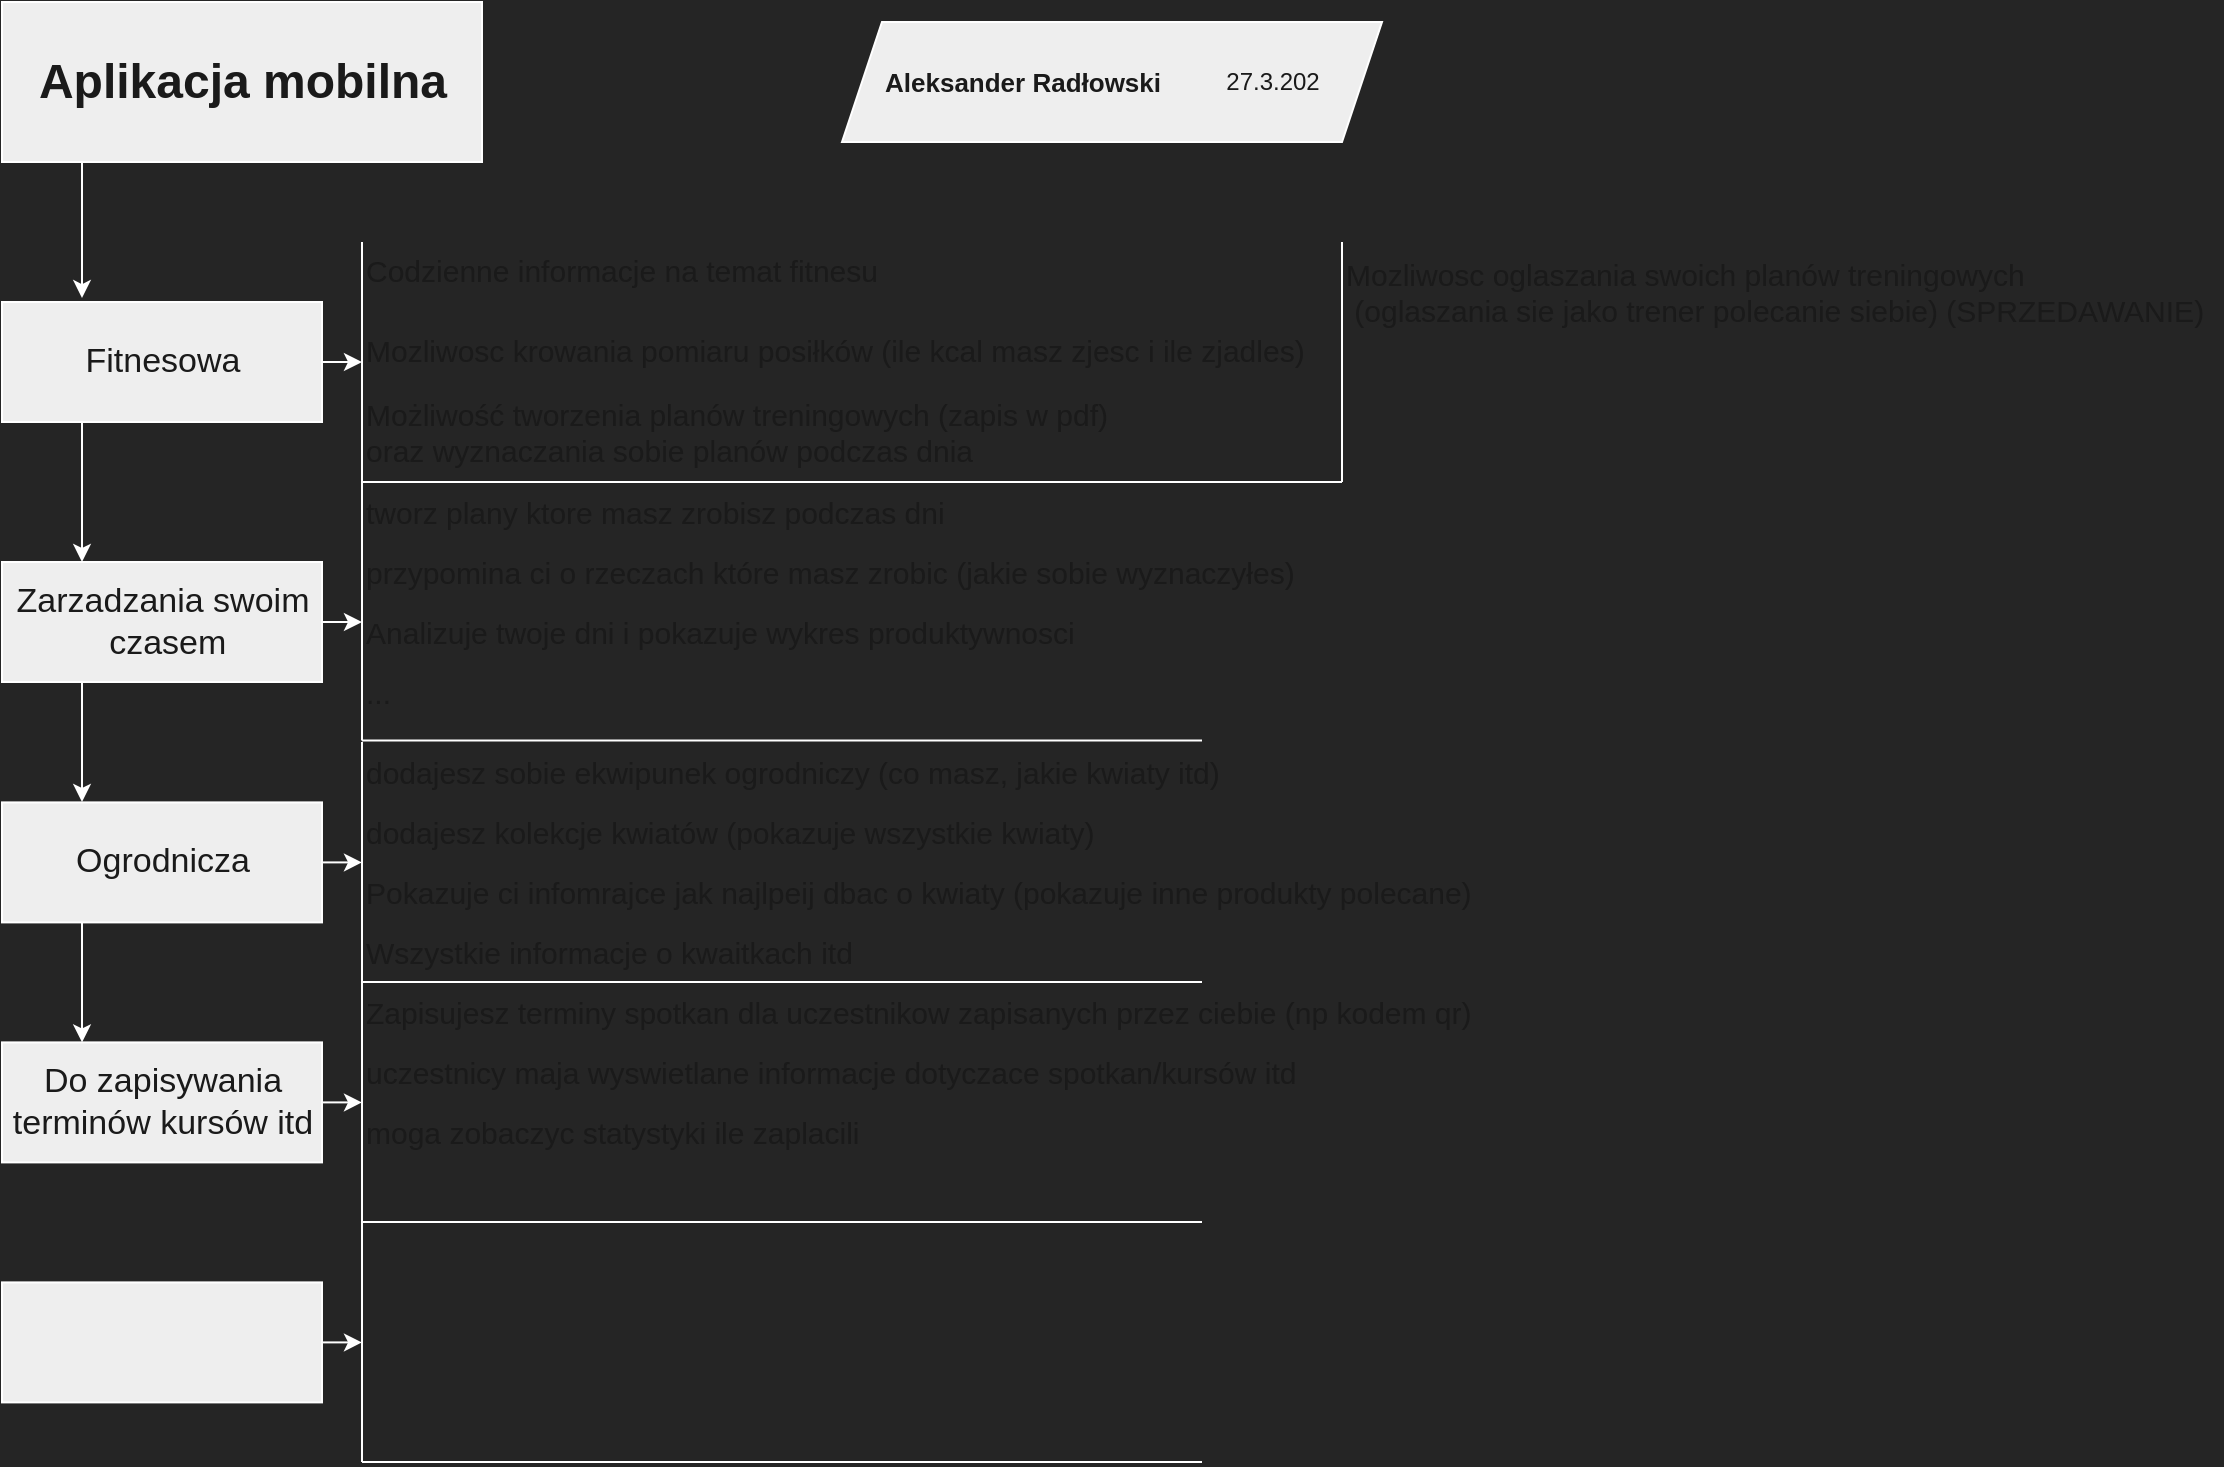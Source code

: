 <mxfile version="24.2.0" type="device" pages="2">
  <diagram name="Strona-1" id="dwQZh6Kcp4S1ruUsiftp">
    <mxGraphModel dx="1434" dy="782" grid="1" gridSize="10" guides="1" tooltips="1" connect="1" arrows="1" fold="1" page="1" pageScale="1" pageWidth="1169" pageHeight="827" background="#252525" math="0" shadow="0">
      <root>
        <mxCell id="0" />
        <mxCell id="1" parent="0" />
        <mxCell id="RlpB7pjlYnKg1O66X8oH-5" style="edgeStyle=orthogonalEdgeStyle;rounded=0;orthogonalLoop=1;jettySize=auto;html=1;entryX=0.375;entryY=-0.033;entryDx=0;entryDy=0;exitX=0.25;exitY=1;exitDx=0;exitDy=0;entryPerimeter=0;labelBackgroundColor=none;fontColor=default;strokeColor=#FFFFFF;" parent="1" edge="1">
          <mxGeometry relative="1" as="geometry">
            <mxPoint x="80" y="120" as="sourcePoint" />
            <mxPoint x="80" y="188.02" as="targetPoint" />
          </mxGeometry>
        </mxCell>
        <mxCell id="RlpB7pjlYnKg1O66X8oH-1" value="" style="whiteSpace=wrap;html=1;labelBackgroundColor=none;fillColor=#EEEEEE;strokeColor=#FFFFFF;fontColor=#1A1A1A;" parent="1" vertex="1">
          <mxGeometry x="40" y="40" width="240" height="80" as="geometry" />
        </mxCell>
        <mxCell id="RlpB7pjlYnKg1O66X8oH-3" value="Aplikacja mobilna" style="text;align=center;verticalAlign=middle;resizable=0;points=[];autosize=1;strokeColor=none;fillColor=none;horizontal=1;fontStyle=1;labelBackgroundColor=none;html=1;fontSize=24;fontColor=#1A1A1A;" parent="1" vertex="1">
          <mxGeometry x="45" y="60" width="230" height="40" as="geometry" />
        </mxCell>
        <mxCell id="RlpB7pjlYnKg1O66X8oH-26" value="" style="edgeStyle=orthogonalEdgeStyle;rounded=0;hachureGap=4;orthogonalLoop=1;jettySize=auto;html=1;fontFamily=Helvetica;fontSize=16;labelBackgroundColor=none;strokeColor=#FFFFFF;fontColor=default;" parent="1" source="RlpB7pjlYnKg1O66X8oH-4" edge="1">
          <mxGeometry relative="1" as="geometry">
            <mxPoint x="220" y="220" as="targetPoint" />
          </mxGeometry>
        </mxCell>
        <mxCell id="RlpB7pjlYnKg1O66X8oH-28" value="" style="edgeStyle=orthogonalEdgeStyle;rounded=0;orthogonalLoop=1;jettySize=auto;html=1;strokeColor=#FFFFFF;fontColor=#FFFFFF;" parent="1" edge="1">
          <mxGeometry relative="1" as="geometry">
            <mxPoint x="80" y="250" as="sourcePoint" />
            <mxPoint x="80" y="320" as="targetPoint" />
          </mxGeometry>
        </mxCell>
        <mxCell id="RlpB7pjlYnKg1O66X8oH-4" value="" style="rounded=0;whiteSpace=wrap;html=1;labelBackgroundColor=none;fillColor=#EEEEEE;strokeColor=#FFFFFF;fontColor=#1A1A1A;" parent="1" vertex="1">
          <mxGeometry x="40" y="190" width="160" height="60" as="geometry" />
        </mxCell>
        <mxCell id="RlpB7pjlYnKg1O66X8oH-6" value="" style="shape=parallelogram;perimeter=parallelogramPerimeter;whiteSpace=wrap;html=1;fixedSize=1;labelBackgroundColor=none;fillColor=#EEEEEE;strokeColor=#FFFFFF;fontColor=#1A1A1A;" parent="1" vertex="1">
          <mxGeometry x="460" y="50" width="270" height="60" as="geometry" />
        </mxCell>
        <mxCell id="RlpB7pjlYnKg1O66X8oH-7" value="Aleksander Radłowski" style="text;html=1;align=center;verticalAlign=middle;resizable=0;points=[];autosize=1;strokeColor=none;fillColor=none;fontStyle=1;fontSize=13;labelBackgroundColor=none;fontColor=#1A1A1A;" parent="1" vertex="1">
          <mxGeometry x="470" y="65" width="160" height="30" as="geometry" />
        </mxCell>
        <mxCell id="RlpB7pjlYnKg1O66X8oH-8" value="27.3.202" style="text;html=1;align=center;verticalAlign=middle;resizable=0;points=[];autosize=1;strokeColor=none;fillColor=none;labelBackgroundColor=none;fontColor=#1A1A1A;" parent="1" vertex="1">
          <mxGeometry x="630" y="65" width="90" height="30" as="geometry" />
        </mxCell>
        <mxCell id="RlpB7pjlYnKg1O66X8oH-11" value="Fitnesowa&lt;br style=&quot;font-size: 17px;&quot;&gt;" style="text;html=1;align=center;verticalAlign=middle;resizable=1;points=[];autosize=1;strokeColor=none;fillColor=none;fontSize=17;labelBackgroundColor=none;fontColor=#1A1A1A;imageAspect=0;fixedWidth=0;" parent="1" vertex="1">
          <mxGeometry x="40" y="190" width="160" height="60" as="geometry" />
        </mxCell>
        <mxCell id="RlpB7pjlYnKg1O66X8oH-15" value="&lt;div style=&quot;font-size: 15px;&quot;&gt;&lt;font face=&quot;Helvetica&quot; style=&quot;font-size: 15px;&quot;&gt;Codzienne informacje na temat fitnesu&lt;br style=&quot;font-size: 15px;&quot;&gt;&lt;/font&gt;&lt;/div&gt;" style="text;html=1;align=left;verticalAlign=middle;resizable=0;points=[];autosize=1;strokeColor=none;fillColor=none;fontFamily=Architects Daughter;fontSource=https%3A%2F%2Ffonts.googleapis.com%2Fcss%3Ffamily%3DArchitects%2BDaughter;fontSize=15;labelBackgroundColor=none;fontColor=#1A1A1A;" parent="1" vertex="1">
          <mxGeometry x="220" y="160" width="270" height="30" as="geometry" />
        </mxCell>
        <mxCell id="RlpB7pjlYnKg1O66X8oH-16" value="&lt;font face=&quot;Helvetica&quot; style=&quot;font-size: 15px;&quot;&gt;Mozliwosc krowania pomiaru posiłków (ile kcal masz zjesc i ile zjadles)&lt;br style=&quot;font-size: 15px;&quot;&gt;&lt;/font&gt;" style="text;html=1;align=left;verticalAlign=middle;resizable=0;points=[];autosize=1;strokeColor=none;fillColor=none;fontFamily=Architects Daughter;fontSource=https%3A%2F%2Ffonts.googleapis.com%2Fcss%3Ffamily%3DArchitects%2BDaughter;fontSize=15;labelBackgroundColor=none;fontColor=#1A1A1A;" parent="1" vertex="1">
          <mxGeometry x="220" y="200" width="480" height="30" as="geometry" />
        </mxCell>
        <mxCell id="RlpB7pjlYnKg1O66X8oH-18" value="Możliwość tworzenia planów treningowych (zapis w pdf) &lt;br style=&quot;font-size: 15px;&quot;&gt;oraz wyznaczania sobie planów podczas dnia" style="text;align=left;verticalAlign=middle;resizable=0;points=[];autosize=1;strokeColor=none;fillColor=none;fontFamily=Helvetica;fontSize=15;html=1;labelPosition=center;verticalLabelPosition=middle;labelBackgroundColor=none;fontColor=#1A1A1A;" parent="1" vertex="1">
          <mxGeometry x="220" y="230" width="390" height="50" as="geometry" />
        </mxCell>
        <mxCell id="RlpB7pjlYnKg1O66X8oH-24" value="" style="endArrow=none;html=1;rounded=1;hachureGap=4;fontFamily=Architects Daughter;fontSource=https%3A%2F%2Ffonts.googleapis.com%2Fcss%3Ffamily%3DArchitects%2BDaughter;fontSize=16;labelBackgroundColor=none;fontColor=default;noLabel=1;curved=0;strokeColor=#FFFFFF;shadow=0;jumpStyle=none;jumpSize=9;" parent="1" edge="1">
          <mxGeometry width="50" height="50" relative="1" as="geometry">
            <mxPoint x="220" y="280" as="sourcePoint" />
            <mxPoint x="220" y="160" as="targetPoint" />
          </mxGeometry>
        </mxCell>
        <mxCell id="RlpB7pjlYnKg1O66X8oH-33" value="" style="endArrow=none;html=1;rounded=0;strokeColor=#FFFFFF;fontColor=#FFFFFF;" parent="1" edge="1">
          <mxGeometry width="50" height="50" relative="1" as="geometry">
            <mxPoint x="710" y="280" as="sourcePoint" />
            <mxPoint x="220" y="280" as="targetPoint" />
          </mxGeometry>
        </mxCell>
        <mxCell id="RlpB7pjlYnKg1O66X8oH-35" style="edgeStyle=orthogonalEdgeStyle;rounded=0;orthogonalLoop=1;jettySize=auto;html=1;strokeColor=#FFFFFF;fontColor=#FFFFFF;" parent="1" source="RlpB7pjlYnKg1O66X8oH-36" edge="1">
          <mxGeometry relative="1" as="geometry">
            <mxPoint x="220" y="350" as="targetPoint" />
          </mxGeometry>
        </mxCell>
        <mxCell id="RlpB7pjlYnKg1O66X8oH-36" value="" style="rounded=0;whiteSpace=wrap;html=1;strokeColor=#FFFFFF;fontColor=#1A1A1A;fillColor=#EEEEEE;" parent="1" vertex="1">
          <mxGeometry x="40" y="320" width="160" height="60" as="geometry" />
        </mxCell>
        <mxCell id="RlpB7pjlYnKg1O66X8oH-37" value="" style="endArrow=none;html=1;rounded=0;strokeColor=#FFFFFF;fontColor=#FFFFFF;" parent="1" edge="1">
          <mxGeometry width="50" height="50" relative="1" as="geometry">
            <mxPoint x="220" y="409.31" as="sourcePoint" />
            <mxPoint x="220" y="280" as="targetPoint" />
          </mxGeometry>
        </mxCell>
        <mxCell id="RlpB7pjlYnKg1O66X8oH-38" value="" style="endArrow=none;html=1;rounded=0;strokeColor=#FFFFFF;fontColor=#FFFFFF;" parent="1" edge="1">
          <mxGeometry width="50" height="50" relative="1" as="geometry">
            <mxPoint x="640" y="409.31" as="sourcePoint" />
            <mxPoint x="220" y="409.31" as="targetPoint" />
          </mxGeometry>
        </mxCell>
        <mxCell id="RlpB7pjlYnKg1O66X8oH-52" value="" style="edgeStyle=orthogonalEdgeStyle;rounded=0;orthogonalLoop=1;jettySize=auto;html=1;strokeColor=#FFFFFF;fontColor=#FFFFFF;" parent="1" source="RlpB7pjlYnKg1O66X8oH-39" target="RlpB7pjlYnKg1O66X8oH-51" edge="1">
          <mxGeometry relative="1" as="geometry">
            <Array as="points">
              <mxPoint x="80" y="400" />
              <mxPoint x="80" y="400" />
            </Array>
          </mxGeometry>
        </mxCell>
        <mxCell id="RlpB7pjlYnKg1O66X8oH-39" value="Zarzadzania swoim&lt;br style=&quot;font-size: 17px;&quot;&gt;&amp;nbsp;czasem" style="text;html=1;align=center;verticalAlign=middle;resizable=1;points=[];autosize=1;strokeColor=none;fillColor=none;fontColor=#1A1A1A;fontSize=17;" parent="1" vertex="1">
          <mxGeometry x="40" y="320" width="160" height="60" as="geometry" />
        </mxCell>
        <mxCell id="RlpB7pjlYnKg1O66X8oH-43" style="edgeStyle=orthogonalEdgeStyle;rounded=0;orthogonalLoop=1;jettySize=auto;html=1;strokeColor=#FFFFFF;fontColor=#FFFFFF;" parent="1" source="RlpB7pjlYnKg1O66X8oH-44" edge="1">
          <mxGeometry relative="1" as="geometry">
            <mxPoint x="220" y="470.2" as="targetPoint" />
          </mxGeometry>
        </mxCell>
        <mxCell id="RlpB7pjlYnKg1O66X8oH-44" value="" style="rounded=0;whiteSpace=wrap;html=1;strokeColor=#FFFFFF;fontColor=#1A1A1A;fillColor=#EEEEEE;" parent="1" vertex="1">
          <mxGeometry x="40" y="440.2" width="160" height="60" as="geometry" />
        </mxCell>
        <mxCell id="RlpB7pjlYnKg1O66X8oH-45" value="" style="endArrow=none;html=1;rounded=0;strokeColor=#FFFFFF;fontColor=#FFFFFF;" parent="1" edge="1">
          <mxGeometry width="50" height="50" relative="1" as="geometry">
            <mxPoint x="220" y="530" as="sourcePoint" />
            <mxPoint x="220" y="410" as="targetPoint" />
          </mxGeometry>
        </mxCell>
        <mxCell id="RlpB7pjlYnKg1O66X8oH-46" value="" style="endArrow=none;html=1;rounded=0;strokeColor=#FFFFFF;fontColor=#FFFFFF;" parent="1" edge="1">
          <mxGeometry width="50" height="50" relative="1" as="geometry">
            <mxPoint x="640" y="530" as="sourcePoint" />
            <mxPoint x="220" y="530" as="targetPoint" />
          </mxGeometry>
        </mxCell>
        <mxCell id="RlpB7pjlYnKg1O66X8oH-47" style="edgeStyle=orthogonalEdgeStyle;rounded=0;orthogonalLoop=1;jettySize=auto;html=1;strokeColor=#FFFFFF;fontColor=#FFFFFF;" parent="1" source="RlpB7pjlYnKg1O66X8oH-48" edge="1">
          <mxGeometry relative="1" as="geometry">
            <mxPoint x="220" y="590.2" as="targetPoint" />
          </mxGeometry>
        </mxCell>
        <mxCell id="RlpB7pjlYnKg1O66X8oH-48" value="" style="rounded=0;whiteSpace=wrap;html=1;strokeColor=#FFFFFF;fontColor=#1A1A1A;fillColor=#EEEEEE;" parent="1" vertex="1">
          <mxGeometry x="40" y="560.2" width="160" height="60" as="geometry" />
        </mxCell>
        <mxCell id="RlpB7pjlYnKg1O66X8oH-49" value="" style="endArrow=none;html=1;rounded=0;strokeColor=#FFFFFF;fontColor=#FFFFFF;" parent="1" edge="1">
          <mxGeometry width="50" height="50" relative="1" as="geometry">
            <mxPoint x="220" y="650" as="sourcePoint" />
            <mxPoint x="220" y="530" as="targetPoint" />
          </mxGeometry>
        </mxCell>
        <mxCell id="RlpB7pjlYnKg1O66X8oH-50" value="" style="endArrow=none;html=1;rounded=0;strokeColor=#FFFFFF;fontColor=#FFFFFF;" parent="1" edge="1">
          <mxGeometry width="50" height="50" relative="1" as="geometry">
            <mxPoint x="640" y="650" as="sourcePoint" />
            <mxPoint x="220" y="650" as="targetPoint" />
          </mxGeometry>
        </mxCell>
        <mxCell id="RlpB7pjlYnKg1O66X8oH-53" value="" style="edgeStyle=orthogonalEdgeStyle;rounded=0;orthogonalLoop=1;jettySize=auto;html=1;strokeColor=#FFFFFF;fontColor=#FFFFFF;" parent="1" source="RlpB7pjlYnKg1O66X8oH-51" target="RlpB7pjlYnKg1O66X8oH-48" edge="1">
          <mxGeometry relative="1" as="geometry">
            <Array as="points">
              <mxPoint x="80" y="520" />
              <mxPoint x="80" y="520" />
            </Array>
          </mxGeometry>
        </mxCell>
        <mxCell id="RlpB7pjlYnKg1O66X8oH-51" value="Ogrodnicza" style="text;html=1;align=center;verticalAlign=middle;resizable=1;points=[];autosize=1;strokeColor=none;fillColor=none;fontColor=#1A1A1A;fontSize=17;" parent="1" vertex="1">
          <mxGeometry x="40" y="440" width="160" height="60" as="geometry" />
        </mxCell>
        <mxCell id="RlpB7pjlYnKg1O66X8oH-55" value="tworz plany ktore masz zrobisz podczas dni" style="text;html=1;align=left;verticalAlign=middle;resizable=0;points=[];autosize=1;strokeColor=none;fillColor=none;fontColor=#1A1A1A;fontSize=15;" parent="1" vertex="1">
          <mxGeometry x="220" y="280" width="310" height="30" as="geometry" />
        </mxCell>
        <mxCell id="RlpB7pjlYnKg1O66X8oH-56" value="przypomina ci o rzeczach które masz zrobic (jakie sobie wyznaczyłes)" style="text;html=1;align=left;verticalAlign=middle;resizable=0;points=[];autosize=1;strokeColor=none;fillColor=none;fontColor=#1A1A1A;fontSize=15;" parent="1" vertex="1">
          <mxGeometry x="220" y="310" width="480" height="30" as="geometry" />
        </mxCell>
        <mxCell id="RlpB7pjlYnKg1O66X8oH-57" value="Analizuje twoje dni i pokazuje wykres produktywnosci" style="text;html=1;align=left;verticalAlign=middle;resizable=0;points=[];autosize=1;strokeColor=none;fillColor=none;fontColor=#1A1A1A;fontSize=15;" parent="1" vertex="1">
          <mxGeometry x="220" y="340" width="370" height="30" as="geometry" />
        </mxCell>
        <mxCell id="RlpB7pjlYnKg1O66X8oH-58" value="..." style="text;html=1;align=left;verticalAlign=middle;resizable=0;points=[];autosize=1;strokeColor=none;fillColor=none;fontColor=#1A1A1A;fontSize=15;" parent="1" vertex="1">
          <mxGeometry x="220" y="370" width="40" height="30" as="geometry" />
        </mxCell>
        <mxCell id="RlpB7pjlYnKg1O66X8oH-59" value="dodajesz sobie ekwipunek ogrodniczy (co masz, jakie kwiaty itd)" style="text;html=1;align=left;verticalAlign=middle;resizable=0;points=[];autosize=1;strokeColor=none;fillColor=none;fontColor=#1A1A1A;fontSize=15;" parent="1" vertex="1">
          <mxGeometry x="220" y="410.2" width="440" height="30" as="geometry" />
        </mxCell>
        <mxCell id="RlpB7pjlYnKg1O66X8oH-60" value="dodajesz kolekcje kwiatów (pokazuje wszystkie kwiaty)" style="text;html=1;align=left;verticalAlign=middle;resizable=0;points=[];autosize=1;strokeColor=none;fillColor=none;fontColor=#1A1A1A;fontSize=15;" parent="1" vertex="1">
          <mxGeometry x="220" y="440" width="380" height="30" as="geometry" />
        </mxCell>
        <mxCell id="RlpB7pjlYnKg1O66X8oH-61" value="Pokazuje ci infomrajce jak najlpeij dbac o kwiaty (pokazuje inne produkty polecane)" style="text;html=1;align=left;verticalAlign=middle;resizable=0;points=[];autosize=1;strokeColor=none;fillColor=none;fontColor=#1A1A1A;fontSize=15;" parent="1" vertex="1">
          <mxGeometry x="220" y="470" width="560" height="30" as="geometry" />
        </mxCell>
        <mxCell id="RlpB7pjlYnKg1O66X8oH-62" value="Wszystkie informacje o kwaitkach itd " style="text;html=1;align=left;verticalAlign=middle;resizable=0;points=[];autosize=1;strokeColor=none;fillColor=none;fontColor=#1A1A1A;fontSize=15;" parent="1" vertex="1">
          <mxGeometry x="220" y="500.2" width="260" height="30" as="geometry" />
        </mxCell>
        <mxCell id="RlpB7pjlYnKg1O66X8oH-63" value="&lt;div align=&quot;left&quot;&gt;&lt;font style=&quot;font-size: 15px;&quot;&gt;Mozliwosc oglaszania swoich planów treningowych&lt;/font&gt;&lt;/div&gt;&lt;div align=&quot;left&quot;&gt;&lt;font style=&quot;font-size: 15px;&quot;&gt;&amp;nbsp;(oglaszania sie jako trener polecanie siebie) (SPRZEDAWANIE)&lt;br&gt;&lt;/font&gt;&lt;/div&gt;" style="text;html=1;align=left;verticalAlign=middle;resizable=0;points=[];autosize=1;strokeColor=none;fillColor=none;fontColor=#1A1A1A;" parent="1" vertex="1">
          <mxGeometry x="710" y="160" width="440" height="50" as="geometry" />
        </mxCell>
        <mxCell id="RlpB7pjlYnKg1O66X8oH-64" value="" style="endArrow=none;html=1;rounded=0;strokeColor=#FFFFFF;fontColor=#FFFFFF;" parent="1" edge="1">
          <mxGeometry width="50" height="50" relative="1" as="geometry">
            <mxPoint x="710" y="280" as="sourcePoint" />
            <mxPoint x="710" y="160" as="targetPoint" />
          </mxGeometry>
        </mxCell>
        <mxCell id="RlpB7pjlYnKg1O66X8oH-91" style="edgeStyle=orthogonalEdgeStyle;rounded=0;orthogonalLoop=1;jettySize=auto;html=1;strokeColor=#FFFFFF;fontColor=#FFFFFF;" parent="1" source="RlpB7pjlYnKg1O66X8oH-92" edge="1">
          <mxGeometry relative="1" as="geometry">
            <mxPoint x="220" y="710.2" as="targetPoint" />
          </mxGeometry>
        </mxCell>
        <mxCell id="RlpB7pjlYnKg1O66X8oH-92" value="" style="rounded=0;whiteSpace=wrap;html=1;strokeColor=#FFFFFF;fontColor=#1A1A1A;fillColor=#EEEEEE;" parent="1" vertex="1">
          <mxGeometry x="40" y="680.2" width="160" height="60" as="geometry" />
        </mxCell>
        <mxCell id="RlpB7pjlYnKg1O66X8oH-93" value="" style="endArrow=none;html=1;rounded=0;strokeColor=#FFFFFF;fontColor=#FFFFFF;" parent="1" edge="1">
          <mxGeometry width="50" height="50" relative="1" as="geometry">
            <mxPoint x="220" y="770" as="sourcePoint" />
            <mxPoint x="220" y="650" as="targetPoint" />
          </mxGeometry>
        </mxCell>
        <mxCell id="RlpB7pjlYnKg1O66X8oH-94" value="" style="endArrow=none;html=1;rounded=0;strokeColor=#FFFFFF;fontColor=#FFFFFF;" parent="1" edge="1">
          <mxGeometry width="50" height="50" relative="1" as="geometry">
            <mxPoint x="640" y="770" as="sourcePoint" />
            <mxPoint x="220" y="770" as="targetPoint" />
          </mxGeometry>
        </mxCell>
        <mxCell id="RlpB7pjlYnKg1O66X8oH-95" value="Do zapisywania &lt;br style=&quot;font-size: 17px;&quot;&gt;terminów kursów itd" style="text;html=1;align=center;verticalAlign=middle;resizable=1;points=[];autosize=1;strokeColor=none;fillColor=none;fontColor=#1A1A1A;fontSize=17;" parent="1" vertex="1">
          <mxGeometry x="40" y="560" width="160" height="60" as="geometry" />
        </mxCell>
        <mxCell id="RlpB7pjlYnKg1O66X8oH-96" value="Zapisujesz terminy spotkan dla uczestnikow zapisanych przez ciebie (np kodem qr)" style="text;html=1;align=left;verticalAlign=middle;resizable=0;points=[];autosize=1;strokeColor=none;fillColor=none;fontColor=#1A1A1A;fontSize=15;" parent="1" vertex="1">
          <mxGeometry x="220" y="530.2" width="560" height="30" as="geometry" />
        </mxCell>
        <mxCell id="RlpB7pjlYnKg1O66X8oH-97" value="uczestnicy maja wyswietlane informacje dotyczace spotkan/kursów itd" style="text;html=1;align=left;verticalAlign=middle;resizable=0;points=[];autosize=1;strokeColor=none;fillColor=none;fontColor=#1A1A1A;fontSize=15;" parent="1" vertex="1">
          <mxGeometry x="220" y="560" width="480" height="30" as="geometry" />
        </mxCell>
        <mxCell id="RlpB7pjlYnKg1O66X8oH-98" value="moga zobaczyc statystyki ile zaplacili" style="text;html=1;align=left;verticalAlign=middle;resizable=0;points=[];autosize=1;strokeColor=none;fillColor=none;fontColor=#1A1A1A;fontSize=15;" parent="1" vertex="1">
          <mxGeometry x="220" y="590.2" width="270" height="30" as="geometry" />
        </mxCell>
      </root>
    </mxGraphModel>
  </diagram>
  <diagram id="Dm6OhN0HvtMueL8XHBuC" name="Strona-2">
    <mxGraphModel dx="683" dy="372" grid="1" gridSize="10" guides="1" tooltips="1" connect="1" arrows="1" fold="1" page="1" pageScale="1" pageWidth="1169" pageHeight="827" math="0" shadow="0">
      <root>
        <mxCell id="0" />
        <mxCell id="1" parent="0" />
        <mxCell id="f7Zh4vIxFOV2oAtj9Emz-13" value="" style="shape=hexagon;perimeter=hexagonPerimeter2;whiteSpace=wrap;html=1;fixedSize=1;strokeColor=none;backgroundOutline=0;collapsible=0;direction=east;labelBackgroundColor=none;fillColor=#f8cecc;" parent="1" vertex="1">
          <mxGeometry x="460" y="90" width="155" height="90" as="geometry" />
        </mxCell>
        <mxCell id="f7Zh4vIxFOV2oAtj9Emz-1" value="" style="rounded=0;whiteSpace=wrap;html=1;labelBackgroundColor=none;" parent="1" vertex="1">
          <mxGeometry x="40" y="80" width="370" height="120" as="geometry" />
        </mxCell>
        <mxCell id="f7Zh4vIxFOV2oAtj9Emz-2" value="" style="shape=hexagon;perimeter=hexagonPerimeter2;whiteSpace=wrap;html=1;fixedSize=1;labelBackgroundColor=none;" parent="1" vertex="1">
          <mxGeometry x="462.5" y="95" width="150" height="80" as="geometry" />
        </mxCell>
        <mxCell id="f7Zh4vIxFOV2oAtj9Emz-3" value="Aleksander Radłowski" style="text;html=1;align=center;verticalAlign=middle;resizable=0;points=[];autosize=1;strokeColor=none;fillColor=none;fontSize=10;fontStyle=1;labelBackgroundColor=none;" parent="1" vertex="1">
          <mxGeometry x="472.5" y="95" width="130" height="30" as="geometry" />
        </mxCell>
        <mxCell id="f7Zh4vIxFOV2oAtj9Emz-4" value="27/03/2024 - 24/05/2024" style="text;html=1;align=center;verticalAlign=middle;resizable=0;points=[];autosize=1;strokeColor=none;fillColor=none;fontSize=10;fontStyle=4;labelBackgroundColor=none;" parent="1" vertex="1">
          <mxGeometry x="467.5" y="130" width="140" height="30" as="geometry" />
        </mxCell>
        <mxCell id="f7Zh4vIxFOV2oAtj9Emz-7" value="GardenGuru" style="text;html=1;align=center;verticalAlign=top;resizable=1;points=[];autosize=1;strokeColor=none;fillColor=none;fontSize=26;fontStyle=1;labelBackgroundColor=none;" parent="1" vertex="1">
          <mxGeometry x="40" y="80" width="360" height="50" as="geometry" />
        </mxCell>
        <mxCell id="f7Zh4vIxFOV2oAtj9Emz-8" value="Aplikacja mobilna o tematyce ogrodów" style="text;html=1;align=left;verticalAlign=middle;resizable=0;points=[];autosize=1;strokeColor=none;fillColor=none;fontSize=13;labelBackgroundColor=none;" parent="1" vertex="1">
          <mxGeometry x="40" y="130" width="250" height="30" as="geometry" />
        </mxCell>
        <mxCell id="f7Zh4vIxFOV2oAtj9Emz-15" value="" style="edgeStyle=orthogonalEdgeStyle;rounded=0;orthogonalLoop=1;jettySize=auto;html=1;fontColor=default;labelBackgroundColor=none;" parent="1" source="f7Zh4vIxFOV2oAtj9Emz-9" target="f7Zh4vIxFOV2oAtj9Emz-7" edge="1">
          <mxGeometry relative="1" as="geometry" />
        </mxCell>
        <mxCell id="f7Zh4vIxFOV2oAtj9Emz-9" value="IOS/Android" style="text;html=1;align=center;verticalAlign=middle;resizable=0;points=[];autosize=1;strokeColor=none;fillColor=none;fontSize=10;labelBackgroundColor=none;" parent="1" vertex="1">
          <mxGeometry x="195" y="160" width="80" height="30" as="geometry" />
        </mxCell>
        <mxCell id="f7Zh4vIxFOV2oAtj9Emz-10" value="" style="rounded=0;whiteSpace=wrap;html=1;labelBackgroundColor=none;" parent="1" vertex="1">
          <mxGeometry x="40" y="220" width="370" height="210" as="geometry" />
        </mxCell>
        <mxCell id="f7Zh4vIxFOV2oAtj9Emz-11" value="Tematyka" style="text;html=1;align=center;verticalAlign=middle;resizable=1;points=[];autosize=1;strokeColor=none;fillColor=none;fontSize=14;fontStyle=1;labelBackgroundColor=none;" parent="1" vertex="1">
          <mxGeometry x="40" y="220" width="360" height="30" as="geometry" />
        </mxCell>
        <mxCell id="f7Zh4vIxFOV2oAtj9Emz-12" value="&lt;div style=&quot;line-height: 120%;&quot;&gt;&lt;span style=&quot;white-space: pre;&quot;&gt;&#x9;&lt;/span&gt;Aplikacja zrobiona w trosce o rośliny. Możesz w niej dodawać&lt;/div&gt;&lt;div style=&quot;line-height: 120%;&quot;&gt;swoje aktualne rośliny, wyszukiwać różne rodzaje kwiatów,&amp;nbsp;&lt;/div&gt;&lt;div style=&quot;line-height: 120%;&quot;&gt;jak i nie znające przez ciebie kwiaty poprzez zrobienie zdjęcia!&lt;/div&gt;&lt;div style=&quot;line-height: 120%;&quot;&gt;Dostawać informacje na temat wszelakich roślin oraz czytać&lt;/div&gt;&lt;div style=&quot;line-height: 120%;&quot;&gt;&amp;nbsp;wiadomości i artykuły na temat prowadzenia prawidłowego ogrodu&lt;/div&gt;" style="text;align=left;verticalAlign=top;resizable=1;points=[];autosize=1;strokeColor=none;fillColor=none;html=1;fontFamily=Helvetica;overflow=visible;imageAspect=0;container=0;treeFolding=0;rounded=0;horizontal=1;labelBackgroundColor=none;" parent="1" vertex="1">
          <mxGeometry x="40" y="260" width="390" height="90" as="geometry" />
        </mxCell>
        <mxCell id="f7Zh4vIxFOV2oAtj9Emz-14" value="" style="endArrow=none;html=1;rounded=0;fontColor=default;exitX=-0.001;exitY=0.961;exitDx=0;exitDy=0;exitPerimeter=0;labelBackgroundColor=none;" parent="1" source="f7Zh4vIxFOV2oAtj9Emz-8" edge="1">
          <mxGeometry width="50" height="50" relative="1" as="geometry">
            <mxPoint x="360" y="205" as="sourcePoint" />
            <mxPoint x="410" y="160" as="targetPoint" />
          </mxGeometry>
        </mxCell>
        <mxCell id="vxNuBNzvGLUF_3JuDZaO-22" style="edgeStyle=orthogonalEdgeStyle;rounded=0;orthogonalLoop=1;jettySize=auto;html=1;entryX=0.5;entryY=0;entryDx=0;entryDy=0;" parent="1" source="vxNuBNzvGLUF_3JuDZaO-3" target="vxNuBNzvGLUF_3JuDZaO-4" edge="1">
          <mxGeometry relative="1" as="geometry" />
        </mxCell>
        <mxCell id="vxNuBNzvGLUF_3JuDZaO-24" value="" style="edgeStyle=orthogonalEdgeStyle;rounded=0;orthogonalLoop=1;jettySize=auto;html=1;" parent="1" source="vxNuBNzvGLUF_3JuDZaO-3" target="vxNuBNzvGLUF_3JuDZaO-10" edge="1">
          <mxGeometry relative="1" as="geometry" />
        </mxCell>
        <mxCell id="vxNuBNzvGLUF_3JuDZaO-25" style="edgeStyle=orthogonalEdgeStyle;rounded=0;orthogonalLoop=1;jettySize=auto;html=1;entryX=0.5;entryY=0;entryDx=0;entryDy=0;" parent="1" source="vxNuBNzvGLUF_3JuDZaO-3" target="vxNuBNzvGLUF_3JuDZaO-11" edge="1">
          <mxGeometry relative="1" as="geometry" />
        </mxCell>
        <mxCell id="vxNuBNzvGLUF_3JuDZaO-27" style="edgeStyle=orthogonalEdgeStyle;rounded=0;orthogonalLoop=1;jettySize=auto;html=1;" parent="1" source="vxNuBNzvGLUF_3JuDZaO-3" target="vxNuBNzvGLUF_3JuDZaO-26" edge="1">
          <mxGeometry relative="1" as="geometry" />
        </mxCell>
        <mxCell id="vxNuBNzvGLUF_3JuDZaO-3" value="" style="rounded=1;whiteSpace=wrap;html=1;labelBackgroundColor=none;" parent="1" vertex="1">
          <mxGeometry x="730" y="410" width="157.5" height="60" as="geometry" />
        </mxCell>
        <mxCell id="vxNuBNzvGLUF_3JuDZaO-4" value="" style="rounded=1;whiteSpace=wrap;html=1;" parent="1" vertex="1">
          <mxGeometry x="870" y="520" width="157.5" height="60" as="geometry" />
        </mxCell>
        <mxCell id="vxNuBNzvGLUF_3JuDZaO-5" value="Menu" style="text;html=1;align=center;verticalAlign=middle;resizable=0;points=[];autosize=1;strokeColor=none;fillColor=none;" parent="1" vertex="1">
          <mxGeometry x="785" y="425" width="50" height="30" as="geometry" />
        </mxCell>
        <mxCell id="vxNuBNzvGLUF_3JuDZaO-6" value="Ekwipunek" style="text;html=1;align=center;verticalAlign=middle;resizable=0;points=[];autosize=1;strokeColor=none;fillColor=none;" parent="1" vertex="1">
          <mxGeometry x="907.5" y="535" width="80" height="30" as="geometry" />
        </mxCell>
        <mxCell id="vxNuBNzvGLUF_3JuDZaO-9" value="" style="rounded=1;whiteSpace=wrap;html=1;" parent="1" vertex="1">
          <mxGeometry x="757.5" y="520" width="100" height="60" as="geometry" />
        </mxCell>
        <mxCell id="vxNuBNzvGLUF_3JuDZaO-10" value="wyszukaj kwiaty " style="text;html=1;align=center;verticalAlign=middle;resizable=0;points=[];autosize=1;strokeColor=none;fillColor=none;" parent="1" vertex="1">
          <mxGeometry x="753.75" y="535" width="110" height="30" as="geometry" />
        </mxCell>
        <mxCell id="vxNuBNzvGLUF_3JuDZaO-11" value="" style="rounded=1;whiteSpace=wrap;html=1;" parent="1" vertex="1">
          <mxGeometry x="640" y="520" width="100" height="60" as="geometry" />
        </mxCell>
        <mxCell id="vxNuBNzvGLUF_3JuDZaO-16" value="" style="edgeStyle=orthogonalEdgeStyle;rounded=0;orthogonalLoop=1;jettySize=auto;html=1;" parent="1" source="vxNuBNzvGLUF_3JuDZaO-12" target="vxNuBNzvGLUF_3JuDZaO-15" edge="1">
          <mxGeometry relative="1" as="geometry" />
        </mxCell>
        <mxCell id="vxNuBNzvGLUF_3JuDZaO-12" value="" style="rounded=1;whiteSpace=wrap;html=1;" parent="1" vertex="1">
          <mxGeometry x="730" y="250" width="160" height="60" as="geometry" />
        </mxCell>
        <mxCell id="vxNuBNzvGLUF_3JuDZaO-13" value="Zrób zdjecie " style="text;html=1;align=center;verticalAlign=middle;resizable=0;points=[];autosize=1;strokeColor=none;fillColor=none;" parent="1" vertex="1">
          <mxGeometry x="645" y="535" width="90" height="30" as="geometry" />
        </mxCell>
        <mxCell id="vxNuBNzvGLUF_3JuDZaO-14" value="konto" style="text;html=1;align=center;verticalAlign=middle;resizable=0;points=[];autosize=1;strokeColor=none;fillColor=none;" parent="1" vertex="1">
          <mxGeometry x="785" y="265" width="50" height="30" as="geometry" />
        </mxCell>
        <mxCell id="vxNuBNzvGLUF_3JuDZaO-18" value="" style="edgeStyle=orthogonalEdgeStyle;rounded=0;orthogonalLoop=1;jettySize=auto;html=1;" parent="1" source="vxNuBNzvGLUF_3JuDZaO-15" target="vxNuBNzvGLUF_3JuDZaO-17" edge="1">
          <mxGeometry relative="1" as="geometry" />
        </mxCell>
        <mxCell id="vxNuBNzvGLUF_3JuDZaO-20" value="" style="edgeStyle=orthogonalEdgeStyle;rounded=0;orthogonalLoop=1;jettySize=auto;html=1;" parent="1" source="vxNuBNzvGLUF_3JuDZaO-15" target="vxNuBNzvGLUF_3JuDZaO-19" edge="1">
          <mxGeometry relative="1" as="geometry" />
        </mxCell>
        <mxCell id="vxNuBNzvGLUF_3JuDZaO-15" value="analizuj" style="rounded=1;whiteSpace=wrap;html=1;" parent="1" vertex="1">
          <mxGeometry x="940" y="250" width="120" height="60" as="geometry" />
        </mxCell>
        <mxCell id="vxNuBNzvGLUF_3JuDZaO-17" value="powiadomienia aby podlac kwiaty / mozliwosc zaznaczania ze podlalismy" style="rounded=1;whiteSpace=wrap;html=1;" parent="1" vertex="1">
          <mxGeometry x="940" y="350" width="120" height="100" as="geometry" />
        </mxCell>
        <mxCell id="vxNuBNzvGLUF_3JuDZaO-19" value="wykresy na bazie rodzajów kwiatów" style="rounded=1;whiteSpace=wrap;html=1;" parent="1" vertex="1">
          <mxGeometry x="940" y="150" width="120" height="60" as="geometry" />
        </mxCell>
        <mxCell id="vxNuBNzvGLUF_3JuDZaO-26" value="newsy" style="rounded=1;whiteSpace=wrap;html=1;" parent="1" vertex="1">
          <mxGeometry x="545" y="520" width="80" height="60" as="geometry" />
        </mxCell>
        <mxCell id="hZ4akqNirYXmPHXPO5qS-2" value="" style="ellipse;whiteSpace=wrap;html=1;" vertex="1" parent="1">
          <mxGeometry x="520" y="480" width="120" height="80" as="geometry" />
        </mxCell>
        <mxCell id="hZ4akqNirYXmPHXPO5qS-62" value="" style="childLayout=tableLayout;recursiveResize=0;shadow=0;fillColor=none;" vertex="1" parent="1">
          <mxGeometry x="40" y="440" width="178.72" height="490" as="geometry" />
        </mxCell>
        <mxCell id="hZ4akqNirYXmPHXPO5qS-90" style="shape=tableRow;horizontal=0;startSize=0;swimlaneHead=0;swimlaneBody=0;top=0;left=0;bottom=0;right=0;dropTarget=0;collapsible=0;recursiveResize=0;expand=0;fontStyle=0;fillColor=none;strokeColor=inherit;" vertex="1" parent="hZ4akqNirYXmPHXPO5qS-62">
          <mxGeometry width="178.72" height="70" as="geometry" />
        </mxCell>
        <mxCell id="hZ4akqNirYXmPHXPO5qS-91" value="dzialajace menu" style="connectable=0;recursiveResize=0;strokeColor=inherit;fillColor=none;align=center;whiteSpace=wrap;html=1;" vertex="1" parent="hZ4akqNirYXmPHXPO5qS-90">
          <mxGeometry width="89" height="70" as="geometry">
            <mxRectangle width="89" height="70" as="alternateBounds" />
          </mxGeometry>
        </mxCell>
        <mxCell id="hZ4akqNirYXmPHXPO5qS-92" style="connectable=0;recursiveResize=0;strokeColor=inherit;fillColor=none;align=center;whiteSpace=wrap;html=1;" vertex="1" parent="hZ4akqNirYXmPHXPO5qS-90">
          <mxGeometry x="89" width="90" height="70" as="geometry">
            <mxRectangle width="90" height="70" as="alternateBounds" />
          </mxGeometry>
        </mxCell>
        <mxCell id="hZ4akqNirYXmPHXPO5qS-87" style="shape=tableRow;horizontal=0;startSize=0;swimlaneHead=0;swimlaneBody=0;top=0;left=0;bottom=0;right=0;dropTarget=0;collapsible=0;recursiveResize=0;expand=0;fontStyle=0;fillColor=none;strokeColor=inherit;" vertex="1" parent="hZ4akqNirYXmPHXPO5qS-62">
          <mxGeometry y="70" width="178.72" height="70" as="geometry" />
        </mxCell>
        <mxCell id="hZ4akqNirYXmPHXPO5qS-88" value="uzupelnienie wszystkich fragmentow" style="connectable=0;recursiveResize=0;strokeColor=inherit;fillColor=none;align=center;whiteSpace=wrap;html=1;" vertex="1" parent="hZ4akqNirYXmPHXPO5qS-87">
          <mxGeometry width="89" height="70" as="geometry">
            <mxRectangle width="89" height="70" as="alternateBounds" />
          </mxGeometry>
        </mxCell>
        <mxCell id="hZ4akqNirYXmPHXPO5qS-89" style="connectable=0;recursiveResize=0;strokeColor=inherit;fillColor=none;align=center;whiteSpace=wrap;html=1;" vertex="1" parent="hZ4akqNirYXmPHXPO5qS-87">
          <mxGeometry x="89" width="90" height="70" as="geometry">
            <mxRectangle width="90" height="70" as="alternateBounds" />
          </mxGeometry>
        </mxCell>
        <mxCell id="hZ4akqNirYXmPHXPO5qS-84" style="shape=tableRow;horizontal=0;startSize=0;swimlaneHead=0;swimlaneBody=0;top=0;left=0;bottom=0;right=0;dropTarget=0;collapsible=0;recursiveResize=0;expand=0;fontStyle=0;fillColor=none;strokeColor=inherit;" vertex="1" parent="hZ4akqNirYXmPHXPO5qS-62">
          <mxGeometry y="140" width="178.72" height="70" as="geometry" />
        </mxCell>
        <mxCell id="hZ4akqNirYXmPHXPO5qS-85" value="camera ai" style="connectable=0;recursiveResize=0;strokeColor=inherit;fillColor=none;align=center;whiteSpace=wrap;html=1;" vertex="1" parent="hZ4akqNirYXmPHXPO5qS-84">
          <mxGeometry width="89" height="70" as="geometry">
            <mxRectangle width="89" height="70" as="alternateBounds" />
          </mxGeometry>
        </mxCell>
        <mxCell id="hZ4akqNirYXmPHXPO5qS-86" style="connectable=0;recursiveResize=0;strokeColor=inherit;fillColor=none;align=center;whiteSpace=wrap;html=1;" vertex="1" parent="hZ4akqNirYXmPHXPO5qS-84">
          <mxGeometry x="89" width="90" height="70" as="geometry">
            <mxRectangle width="90" height="70" as="alternateBounds" />
          </mxGeometry>
        </mxCell>
        <mxCell id="hZ4akqNirYXmPHXPO5qS-81" style="shape=tableRow;horizontal=0;startSize=0;swimlaneHead=0;swimlaneBody=0;top=0;left=0;bottom=0;right=0;dropTarget=0;collapsible=0;recursiveResize=0;expand=0;fontStyle=0;fillColor=none;strokeColor=inherit;" vertex="1" parent="hZ4akqNirYXmPHXPO5qS-62">
          <mxGeometry y="210" width="178.72" height="70" as="geometry" />
        </mxCell>
        <mxCell id="hZ4akqNirYXmPHXPO5qS-82" value="mozliwosc logowania i zapamietywania konta" style="connectable=0;recursiveResize=0;strokeColor=inherit;fillColor=none;align=center;whiteSpace=wrap;html=1;" vertex="1" parent="hZ4akqNirYXmPHXPO5qS-81">
          <mxGeometry width="89" height="70" as="geometry">
            <mxRectangle width="89" height="70" as="alternateBounds" />
          </mxGeometry>
        </mxCell>
        <mxCell id="hZ4akqNirYXmPHXPO5qS-83" style="connectable=0;recursiveResize=0;strokeColor=inherit;fillColor=none;align=center;whiteSpace=wrap;html=1;" vertex="1" parent="hZ4akqNirYXmPHXPO5qS-81">
          <mxGeometry x="89" width="90" height="70" as="geometry">
            <mxRectangle width="90" height="70" as="alternateBounds" />
          </mxGeometry>
        </mxCell>
        <mxCell id="hZ4akqNirYXmPHXPO5qS-99" style="shape=tableRow;horizontal=0;startSize=0;swimlaneHead=0;swimlaneBody=0;top=0;left=0;bottom=0;right=0;dropTarget=0;collapsible=0;recursiveResize=0;expand=0;fontStyle=0;fillColor=none;strokeColor=inherit;" vertex="1" parent="hZ4akqNirYXmPHXPO5qS-62">
          <mxGeometry y="280" width="178.72" height="70" as="geometry" />
        </mxCell>
        <mxCell id="hZ4akqNirYXmPHXPO5qS-100" value="sekcja &quot;moj ogrod&quot;" style="connectable=0;recursiveResize=0;strokeColor=inherit;fillColor=none;align=center;whiteSpace=wrap;html=1;" vertex="1" parent="hZ4akqNirYXmPHXPO5qS-99">
          <mxGeometry width="89" height="70" as="geometry">
            <mxRectangle width="89" height="70" as="alternateBounds" />
          </mxGeometry>
        </mxCell>
        <mxCell id="hZ4akqNirYXmPHXPO5qS-101" style="connectable=0;recursiveResize=0;strokeColor=inherit;fillColor=none;align=center;whiteSpace=wrap;html=1;" vertex="1" parent="hZ4akqNirYXmPHXPO5qS-99">
          <mxGeometry x="89" width="90" height="70" as="geometry">
            <mxRectangle width="90" height="70" as="alternateBounds" />
          </mxGeometry>
        </mxCell>
        <mxCell id="hZ4akqNirYXmPHXPO5qS-102" style="shape=tableRow;horizontal=0;startSize=0;swimlaneHead=0;swimlaneBody=0;top=0;left=0;bottom=0;right=0;dropTarget=0;collapsible=0;recursiveResize=0;expand=0;fontStyle=0;fillColor=none;strokeColor=inherit;" vertex="1" parent="hZ4akqNirYXmPHXPO5qS-62">
          <mxGeometry y="350" width="178.72" height="70" as="geometry" />
        </mxCell>
        <mxCell id="hZ4akqNirYXmPHXPO5qS-103" value="zrobiony caly profil uzytkownika" style="connectable=0;recursiveResize=0;strokeColor=inherit;fillColor=none;align=center;whiteSpace=wrap;html=1;" vertex="1" parent="hZ4akqNirYXmPHXPO5qS-102">
          <mxGeometry width="89" height="70" as="geometry">
            <mxRectangle width="89" height="70" as="alternateBounds" />
          </mxGeometry>
        </mxCell>
        <mxCell id="hZ4akqNirYXmPHXPO5qS-104" style="connectable=0;recursiveResize=0;strokeColor=inherit;fillColor=none;align=center;whiteSpace=wrap;html=1;" vertex="1" parent="hZ4akqNirYXmPHXPO5qS-102">
          <mxGeometry x="89" width="90" height="70" as="geometry">
            <mxRectangle width="90" height="70" as="alternateBounds" />
          </mxGeometry>
        </mxCell>
        <mxCell id="hZ4akqNirYXmPHXPO5qS-106" style="shape=tableRow;horizontal=0;startSize=0;swimlaneHead=0;swimlaneBody=0;top=0;left=0;bottom=0;right=0;dropTarget=0;collapsible=0;recursiveResize=0;expand=0;fontStyle=0;fillColor=none;strokeColor=inherit;" vertex="1" parent="hZ4akqNirYXmPHXPO5qS-62">
          <mxGeometry y="420" width="178.72" height="70" as="geometry" />
        </mxCell>
        <mxCell id="hZ4akqNirYXmPHXPO5qS-107" value="tlumaczenie aplikacji na jezyk angielski" style="connectable=0;recursiveResize=0;strokeColor=inherit;fillColor=none;align=center;whiteSpace=wrap;html=1;" vertex="1" parent="hZ4akqNirYXmPHXPO5qS-106">
          <mxGeometry width="89" height="70" as="geometry">
            <mxRectangle width="89" height="70" as="alternateBounds" />
          </mxGeometry>
        </mxCell>
        <mxCell id="hZ4akqNirYXmPHXPO5qS-108" style="connectable=0;recursiveResize=0;strokeColor=inherit;fillColor=none;align=center;whiteSpace=wrap;html=1;" vertex="1" parent="hZ4akqNirYXmPHXPO5qS-106">
          <mxGeometry x="89" width="90" height="70" as="geometry">
            <mxRectangle width="90" height="70" as="alternateBounds" />
          </mxGeometry>
        </mxCell>
        <mxCell id="hZ4akqNirYXmPHXPO5qS-95" value="" style="shape=image;html=1;verticalAlign=top;verticalLabelPosition=bottom;labelBackgroundColor=#ffffff;imageAspect=0;aspect=fixed;image=https://cdn2.iconfinder.com/data/icons/crystalproject/32x32/actions/ok.png" vertex="1" parent="1">
          <mxGeometry x="140" y="450" width="52" height="52" as="geometry" />
        </mxCell>
        <mxCell id="hZ4akqNirYXmPHXPO5qS-96" value="" style="shape=mxgraph.mockup.markup.redX;fillColor=#ff0000;html=1;shadow=0;whiteSpace=wrap;strokeColor=none;" vertex="1" parent="1">
          <mxGeometry x="140" y="520" width="50" height="50" as="geometry" />
        </mxCell>
        <mxCell id="hZ4akqNirYXmPHXPO5qS-97" value="" style="shape=mxgraph.mockup.markup.redX;fillColor=#ff0000;html=1;shadow=0;whiteSpace=wrap;strokeColor=none;" vertex="1" parent="1">
          <mxGeometry x="140" y="590" width="50" height="50" as="geometry" />
        </mxCell>
        <mxCell id="hZ4akqNirYXmPHXPO5qS-98" value="" style="shape=mxgraph.mockup.markup.redX;fillColor=#ff0000;html=1;shadow=0;whiteSpace=wrap;strokeColor=none;" vertex="1" parent="1">
          <mxGeometry x="140" y="660" width="50" height="50" as="geometry" />
        </mxCell>
        <mxCell id="hZ4akqNirYXmPHXPO5qS-105" value="" style="shape=mxgraph.mockup.markup.redX;fillColor=#ff0000;html=1;shadow=0;whiteSpace=wrap;strokeColor=none;" vertex="1" parent="1">
          <mxGeometry x="140" y="730" width="50" height="50" as="geometry" />
        </mxCell>
        <mxCell id="hZ4akqNirYXmPHXPO5qS-109" value="" style="shape=mxgraph.mockup.markup.redX;fillColor=#ff0000;html=1;shadow=0;whiteSpace=wrap;strokeColor=none;" vertex="1" parent="1">
          <mxGeometry x="140" y="800" width="50" height="50" as="geometry" />
        </mxCell>
        <mxCell id="hZ4akqNirYXmPHXPO5qS-110" value="" style="shape=mxgraph.mockup.markup.redX;fillColor=#ff0000;html=1;shadow=0;whiteSpace=wrap;strokeColor=none;" vertex="1" parent="1">
          <mxGeometry x="140" y="870" width="50" height="50" as="geometry" />
        </mxCell>
        <mxCell id="hZ4akqNirYXmPHXPO5qS-111" value="" style="childLayout=tableLayout;recursiveResize=0;shadow=0;fillColor=none;" vertex="1" parent="1">
          <mxGeometry x="230" y="440" width="172.34" height="468" as="geometry" />
        </mxCell>
        <mxCell id="hZ4akqNirYXmPHXPO5qS-136" style="shape=tableRow;horizontal=0;startSize=0;swimlaneHead=0;swimlaneBody=0;top=0;left=0;bottom=0;right=0;dropTarget=0;collapsible=0;recursiveResize=0;expand=0;fontStyle=0;fillColor=none;strokeColor=inherit;" vertex="1" parent="hZ4akqNirYXmPHXPO5qS-111">
          <mxGeometry width="172.34" height="69" as="geometry" />
        </mxCell>
        <mxCell id="hZ4akqNirYXmPHXPO5qS-137" value="zrobiony panel newsow" style="connectable=0;recursiveResize=0;strokeColor=inherit;fillColor=none;align=center;whiteSpace=wrap;html=1;" vertex="1" parent="hZ4akqNirYXmPHXPO5qS-136">
          <mxGeometry width="86" height="69" as="geometry">
            <mxRectangle width="86" height="69" as="alternateBounds" />
          </mxGeometry>
        </mxCell>
        <mxCell id="hZ4akqNirYXmPHXPO5qS-138" style="connectable=0;recursiveResize=0;strokeColor=inherit;fillColor=none;align=center;whiteSpace=wrap;html=1;" vertex="1" parent="hZ4akqNirYXmPHXPO5qS-136">
          <mxGeometry x="86" width="86" height="69" as="geometry">
            <mxRectangle width="86" height="69" as="alternateBounds" />
          </mxGeometry>
        </mxCell>
        <mxCell id="hZ4akqNirYXmPHXPO5qS-133" style="shape=tableRow;horizontal=0;startSize=0;swimlaneHead=0;swimlaneBody=0;top=0;left=0;bottom=0;right=0;dropTarget=0;collapsible=0;recursiveResize=0;expand=0;fontStyle=0;fillColor=none;strokeColor=inherit;" vertex="1" parent="hZ4akqNirYXmPHXPO5qS-111">
          <mxGeometry y="69" width="172.34" height="66" as="geometry" />
        </mxCell>
        <mxCell id="hZ4akqNirYXmPHXPO5qS-134" value="panel home" style="connectable=0;recursiveResize=0;strokeColor=inherit;fillColor=none;align=center;whiteSpace=wrap;html=1;" vertex="1" parent="hZ4akqNirYXmPHXPO5qS-133">
          <mxGeometry width="86" height="66" as="geometry">
            <mxRectangle width="86" height="66" as="alternateBounds" />
          </mxGeometry>
        </mxCell>
        <mxCell id="hZ4akqNirYXmPHXPO5qS-135" style="connectable=0;recursiveResize=0;strokeColor=inherit;fillColor=none;align=center;whiteSpace=wrap;html=1;" vertex="1" parent="hZ4akqNirYXmPHXPO5qS-133">
          <mxGeometry x="86" width="86" height="66" as="geometry">
            <mxRectangle width="86" height="66" as="alternateBounds" />
          </mxGeometry>
        </mxCell>
        <mxCell id="hZ4akqNirYXmPHXPO5qS-139" style="shape=tableRow;horizontal=0;startSize=0;swimlaneHead=0;swimlaneBody=0;top=0;left=0;bottom=0;right=0;dropTarget=0;collapsible=0;recursiveResize=0;expand=0;fontStyle=0;fillColor=none;strokeColor=inherit;" vertex="1" parent="hZ4akqNirYXmPHXPO5qS-111">
          <mxGeometry y="135" width="172.34" height="69" as="geometry" />
        </mxCell>
        <mxCell id="hZ4akqNirYXmPHXPO5qS-140" value="panel profile" style="connectable=0;recursiveResize=0;strokeColor=inherit;fillColor=none;align=center;whiteSpace=wrap;html=1;" vertex="1" parent="hZ4akqNirYXmPHXPO5qS-139">
          <mxGeometry width="86" height="69" as="geometry">
            <mxRectangle width="86" height="69" as="alternateBounds" />
          </mxGeometry>
        </mxCell>
        <mxCell id="hZ4akqNirYXmPHXPO5qS-141" style="connectable=0;recursiveResize=0;strokeColor=inherit;fillColor=none;align=center;whiteSpace=wrap;html=1;" vertex="1" parent="hZ4akqNirYXmPHXPO5qS-139">
          <mxGeometry x="86" width="86" height="69" as="geometry">
            <mxRectangle width="86" height="69" as="alternateBounds" />
          </mxGeometry>
        </mxCell>
        <mxCell id="hZ4akqNirYXmPHXPO5qS-142" style="shape=tableRow;horizontal=0;startSize=0;swimlaneHead=0;swimlaneBody=0;top=0;left=0;bottom=0;right=0;dropTarget=0;collapsible=0;recursiveResize=0;expand=0;fontStyle=0;fillColor=none;strokeColor=inherit;" vertex="1" parent="hZ4akqNirYXmPHXPO5qS-111">
          <mxGeometry y="204" width="172.34" height="66" as="geometry" />
        </mxCell>
        <mxCell id="hZ4akqNirYXmPHXPO5qS-143" value="logowanie rejestrowanie" style="connectable=0;recursiveResize=0;strokeColor=inherit;fillColor=none;align=center;whiteSpace=wrap;html=1;" vertex="1" parent="hZ4akqNirYXmPHXPO5qS-142">
          <mxGeometry width="86" height="66" as="geometry">
            <mxRectangle width="86" height="66" as="alternateBounds" />
          </mxGeometry>
        </mxCell>
        <mxCell id="hZ4akqNirYXmPHXPO5qS-144" style="connectable=0;recursiveResize=0;strokeColor=inherit;fillColor=none;align=center;whiteSpace=wrap;html=1;" vertex="1" parent="hZ4akqNirYXmPHXPO5qS-142">
          <mxGeometry x="86" width="86" height="66" as="geometry">
            <mxRectangle width="86" height="66" as="alternateBounds" />
          </mxGeometry>
        </mxCell>
        <mxCell id="hZ4akqNirYXmPHXPO5qS-146" style="shape=tableRow;horizontal=0;startSize=0;swimlaneHead=0;swimlaneBody=0;top=0;left=0;bottom=0;right=0;dropTarget=0;collapsible=0;recursiveResize=0;expand=0;fontStyle=0;fillColor=none;strokeColor=inherit;" vertex="1" parent="hZ4akqNirYXmPHXPO5qS-111">
          <mxGeometry y="270" width="172.34" height="66" as="geometry" />
        </mxCell>
        <mxCell id="hZ4akqNirYXmPHXPO5qS-147" value="PRZEGLADANIE STRONY TYLKO DLA NIE ZALOGOWANYCH" style="connectable=0;recursiveResize=0;strokeColor=inherit;fillColor=none;align=center;whiteSpace=wrap;html=1;" vertex="1" parent="hZ4akqNirYXmPHXPO5qS-146">
          <mxGeometry width="86" height="66" as="geometry">
            <mxRectangle width="86" height="66" as="alternateBounds" />
          </mxGeometry>
        </mxCell>
        <mxCell id="hZ4akqNirYXmPHXPO5qS-148" style="connectable=0;recursiveResize=0;strokeColor=inherit;fillColor=none;align=center;whiteSpace=wrap;html=1;" vertex="1" parent="hZ4akqNirYXmPHXPO5qS-146">
          <mxGeometry x="86" width="86" height="66" as="geometry">
            <mxRectangle width="86" height="66" as="alternateBounds" />
          </mxGeometry>
        </mxCell>
        <mxCell id="hZ4akqNirYXmPHXPO5qS-154" style="shape=tableRow;horizontal=0;startSize=0;swimlaneHead=0;swimlaneBody=0;top=0;left=0;bottom=0;right=0;dropTarget=0;collapsible=0;recursiveResize=0;expand=0;fontStyle=0;fillColor=none;strokeColor=inherit;" vertex="1" parent="hZ4akqNirYXmPHXPO5qS-111">
          <mxGeometry y="336" width="172.34" height="66" as="geometry" />
        </mxCell>
        <mxCell id="hZ4akqNirYXmPHXPO5qS-155" value="panel kamera" style="connectable=0;recursiveResize=0;strokeColor=inherit;fillColor=none;align=center;whiteSpace=wrap;html=1;" vertex="1" parent="hZ4akqNirYXmPHXPO5qS-154">
          <mxGeometry width="86" height="66" as="geometry">
            <mxRectangle width="86" height="66" as="alternateBounds" />
          </mxGeometry>
        </mxCell>
        <mxCell id="hZ4akqNirYXmPHXPO5qS-156" style="connectable=0;recursiveResize=0;strokeColor=inherit;fillColor=none;align=center;whiteSpace=wrap;html=1;" vertex="1" parent="hZ4akqNirYXmPHXPO5qS-154">
          <mxGeometry x="86" width="86" height="66" as="geometry">
            <mxRectangle width="86" height="66" as="alternateBounds" />
          </mxGeometry>
        </mxCell>
        <mxCell id="hZ4akqNirYXmPHXPO5qS-157" style="shape=tableRow;horizontal=0;startSize=0;swimlaneHead=0;swimlaneBody=0;top=0;left=0;bottom=0;right=0;dropTarget=0;collapsible=0;recursiveResize=0;expand=0;fontStyle=0;fillColor=none;strokeColor=inherit;" vertex="1" parent="hZ4akqNirYXmPHXPO5qS-111">
          <mxGeometry y="402" width="172.34" height="66" as="geometry" />
        </mxCell>
        <mxCell id="hZ4akqNirYXmPHXPO5qS-158" value="panel moj ogrod" style="connectable=0;recursiveResize=0;strokeColor=inherit;fillColor=none;align=center;whiteSpace=wrap;html=1;" vertex="1" parent="hZ4akqNirYXmPHXPO5qS-157">
          <mxGeometry width="86" height="66" as="geometry">
            <mxRectangle width="86" height="66" as="alternateBounds" />
          </mxGeometry>
        </mxCell>
        <mxCell id="hZ4akqNirYXmPHXPO5qS-159" style="connectable=0;recursiveResize=0;strokeColor=inherit;fillColor=none;align=center;whiteSpace=wrap;html=1;" vertex="1" parent="hZ4akqNirYXmPHXPO5qS-157">
          <mxGeometry x="86" width="86" height="66" as="geometry">
            <mxRectangle width="86" height="66" as="alternateBounds" />
          </mxGeometry>
        </mxCell>
        <mxCell id="hZ4akqNirYXmPHXPO5qS-145" value="" style="shape=mxgraph.mockup.markup.redX;fillColor=#ff0000;html=1;shadow=0;whiteSpace=wrap;strokeColor=none;" vertex="1" parent="1">
          <mxGeometry x="330" y="450" width="50" height="50" as="geometry" />
        </mxCell>
        <mxCell id="hZ4akqNirYXmPHXPO5qS-149" value="" style="shape=mxgraph.mockup.markup.redX;fillColor=#ff0000;html=1;shadow=0;whiteSpace=wrap;strokeColor=none;" vertex="1" parent="1">
          <mxGeometry x="330" y="720" width="50" height="50" as="geometry" />
        </mxCell>
        <mxCell id="hZ4akqNirYXmPHXPO5qS-150" value="" style="shape=mxgraph.mockup.markup.redX;fillColor=#ff0000;html=1;shadow=0;whiteSpace=wrap;strokeColor=none;" vertex="1" parent="1">
          <mxGeometry x="330" y="650" width="50" height="50" as="geometry" />
        </mxCell>
        <mxCell id="hZ4akqNirYXmPHXPO5qS-151" value="" style="shape=mxgraph.mockup.markup.redX;fillColor=#ff0000;html=1;shadow=0;whiteSpace=wrap;strokeColor=none;" vertex="1" parent="1">
          <mxGeometry x="330" y="583" width="50" height="50" as="geometry" />
        </mxCell>
        <mxCell id="hZ4akqNirYXmPHXPO5qS-152" value="" style="shape=mxgraph.mockup.markup.redX;fillColor=#ff0000;html=1;shadow=0;whiteSpace=wrap;strokeColor=none;" vertex="1" parent="1">
          <mxGeometry x="330" y="520" width="50" height="50" as="geometry" />
        </mxCell>
        <mxCell id="hZ4akqNirYXmPHXPO5qS-160" value="" style="shape=mxgraph.mockup.markup.redX;fillColor=#ff0000;html=1;shadow=0;whiteSpace=wrap;strokeColor=none;" vertex="1" parent="1">
          <mxGeometry x="330" y="850" width="50" height="50" as="geometry" />
        </mxCell>
        <mxCell id="hZ4akqNirYXmPHXPO5qS-161" value="" style="shape=mxgraph.mockup.markup.redX;fillColor=#ff0000;html=1;shadow=0;whiteSpace=wrap;strokeColor=none;" vertex="1" parent="1">
          <mxGeometry x="330" y="780" width="50" height="50" as="geometry" />
        </mxCell>
      </root>
    </mxGraphModel>
  </diagram>
</mxfile>
